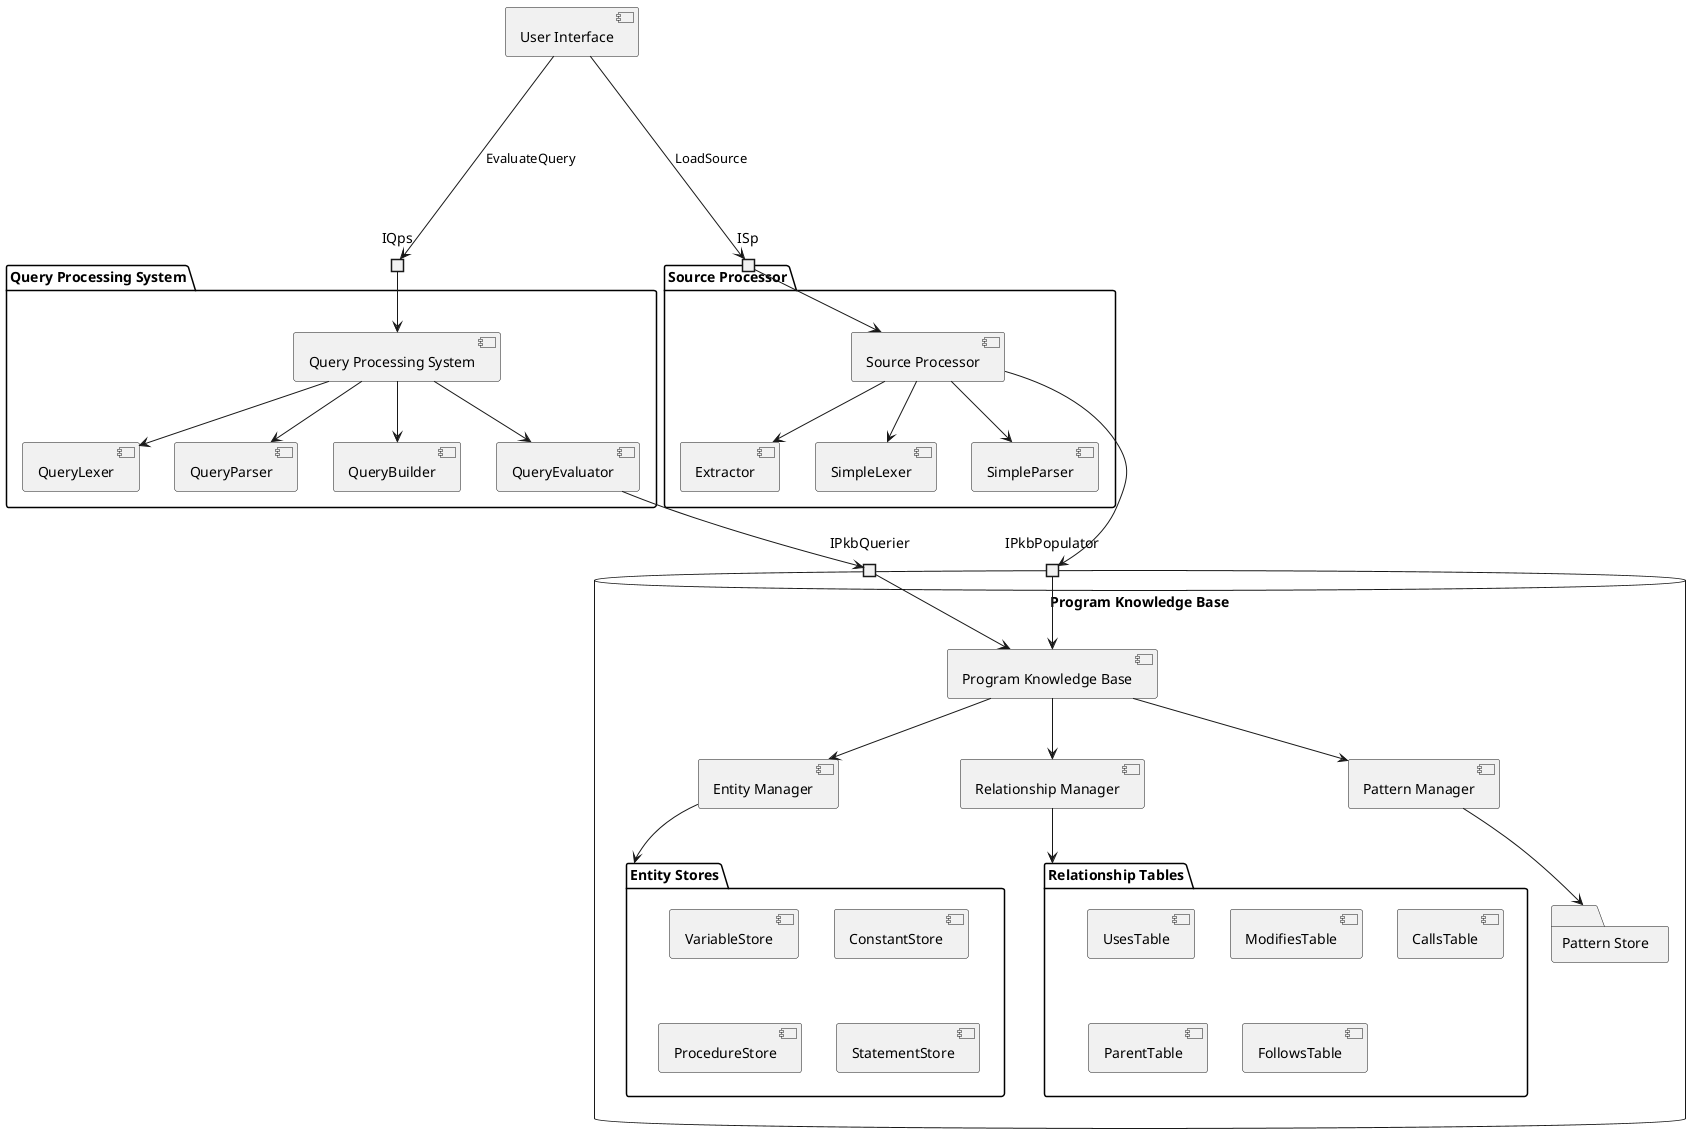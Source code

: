 @startuml

[User Interface] as UI

package "Query Processing System" {
    port IQps
    [Query Processing System] as QPS
    [QueryLexer]
    [QueryParser]
    [QueryBuilder]
    [QueryEvaluator]
}

package "Source Processor" {
    port ISp
    [Source Processor] as SP
    [SimpleLexer]
    [SimpleParser]
    [Extractor]
}

database "Program Knowledge Base" {
  [Program Knowledge Base] as PKB
  port IPkbPopulator
  port IPkbQuerier
  [Entity Manager] --> [Entity Stores]
  folder "Entity Stores" {
    [VariableStore]
    [ConstantStore]
    [ProcedureStore]
    [StatementStore]
  }
  [Relationship Manager] --> [Relationship Tables]
  folder "Relationship Tables" {
    [UsesTable]
    [ModifiesTable]
    [CallsTable]
    [ParentTable]
    [FollowsTable]
  }
  [Pattern Manager] --> [Pattern Store]
  folder "Pattern Store" {
  }
}

[UI] --down--> [ISp] : LoadSource
[UI] --down--> [IQps] : EvaluateQuery

[IPkbPopulator] -down-> [PKB]
[IPkbQuerier] -down-> [PKB]
[PKB] -down-> [Entity Manager]
[PKB] -down-> [Relationship Manager]
[PKB] -down-> [Pattern Manager]

[ISp] -down-> [SP]
[SP] -down-> [SimpleLexer]
[SP] -down-> [SimpleParser]
[SP] -down-> [Extractor]
[SP] -down--> IPkbPopulator

[IQps] -down-> [QPS]
[QPS] -down-> [QueryLexer]
[QPS] -down-> [QueryParser]
[QPS] -down-> [QueryBuilder]
[QPS] -down-> [QueryEvaluator]
[QueryEvaluator] -down-> IPkbQuerier

@enduml